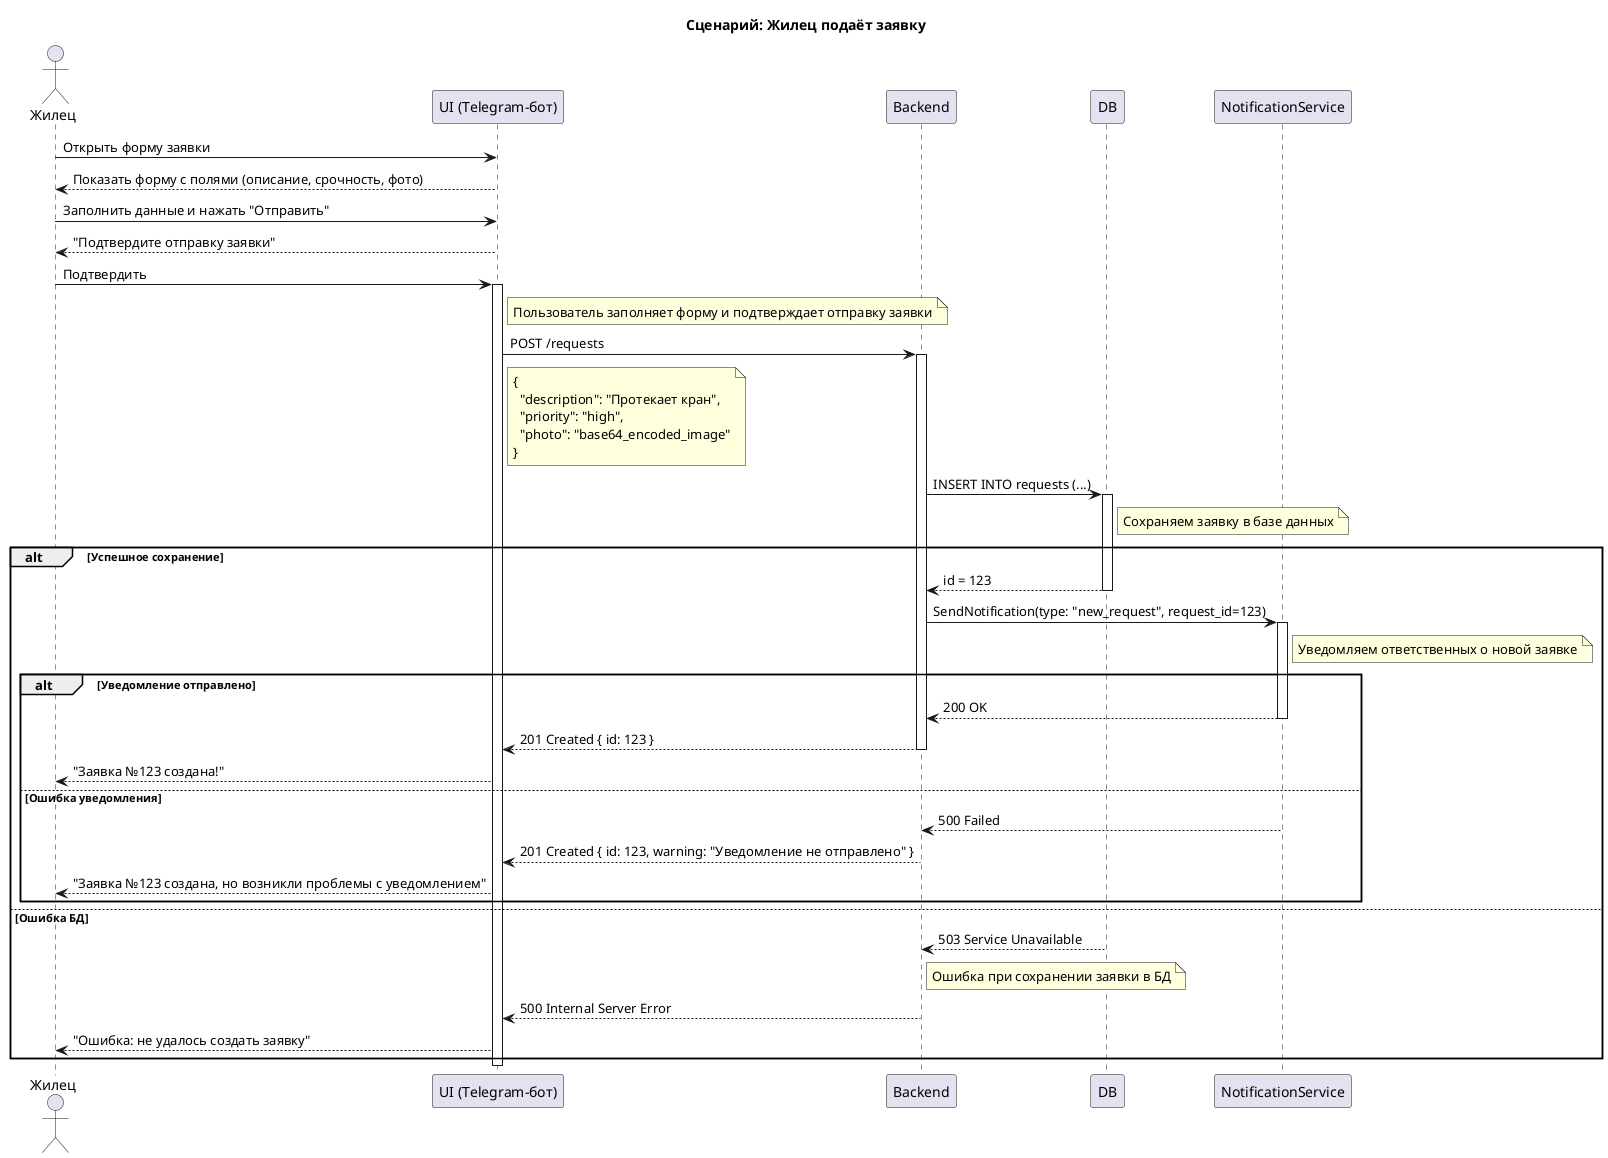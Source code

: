 @startuml
title Сценарий: Жилец подаёт заявку

actor "Жилец" as resident
participant "UI (Telegram-бот)" as ui
participant "Backend" as backend
participant "DB" as db
participant "NotificationService" as ns

resident -> ui : Открыть форму заявки
ui --> resident : Показать форму с полями (описание, срочность, фото)

resident -> ui : Заполнить данные и нажать "Отправить"
ui --> resident : "Подтвердите отправку заявки"
resident -> ui : Подтвердить
activate ui

note right of ui
Пользователь заполняет форму и подтверждает отправку заявки
end note

ui -> backend : POST /requests
note right of ui
{
  "description": "Протекает кран",
  "priority": "high",
  "photo": "base64_encoded_image"
}
end note
activate backend

backend -> db : INSERT INTO requests (...)
activate db

note right of db
Сохраняем заявку в базе данных
end note

alt Успешное сохранение
  db --> backend : id = 123
  deactivate db

  backend -> ns : SendNotification(type: "new_request", request_id=123)
  activate ns

  note right of ns
  Уведомляем ответственных о новой заявке
  end note

  alt Уведомление отправлено
    ns --> backend : 200 OK
    deactivate ns

    backend --> ui : 201 Created { id: 123 }
    deactivate backend

    ui --> resident : "Заявка №123 создана!"
  
  else Ошибка уведомления
    ns --> backend : 500 Failed
    deactivate ns

    backend --> ui : 201 Created { id: 123, warning: "Уведомление не отправлено" }
    deactivate backend

    ui --> resident : "Заявка №123 создана, но возникли проблемы с уведомлением"
  end

else Ошибка БД
  db --> backend : 503 Service Unavailable
  deactivate db

  note right of backend
  Ошибка при сохранении заявки в БД
  end note

  backend --> ui : 500 Internal Server Error
  deactivate backend

  ui --> resident : "Ошибка: не удалось создать заявку"
end

deactivate ui
@enduml
